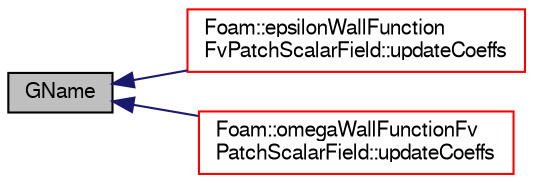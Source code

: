 digraph "GName"
{
  bgcolor="transparent";
  edge [fontname="FreeSans",fontsize="10",labelfontname="FreeSans",labelfontsize="10"];
  node [fontname="FreeSans",fontsize="10",shape=record];
  rankdir="LR";
  Node113 [label="GName",height=0.2,width=0.4,color="black", fillcolor="grey75", style="filled", fontcolor="black"];
  Node113 -> Node114 [dir="back",color="midnightblue",fontsize="10",style="solid",fontname="FreeSans"];
  Node114 [label="Foam::epsilonWallFunction\lFvPatchScalarField::updateCoeffs",height=0.2,width=0.4,color="red",URL="$a31242.html#a7e24eafac629d3733181cd942d4c902f",tooltip="Update the coefficients associated with the patch field. "];
  Node113 -> Node116 [dir="back",color="midnightblue",fontsize="10",style="solid",fontname="FreeSans"];
  Node116 [label="Foam::omegaWallFunctionFv\lPatchScalarField::updateCoeffs",height=0.2,width=0.4,color="red",URL="$a31294.html#a7e24eafac629d3733181cd942d4c902f",tooltip="Update the coefficients associated with the patch field. "];
}
